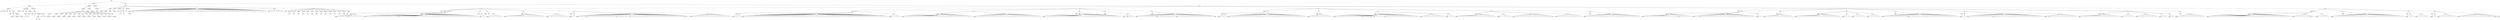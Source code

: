 digraph Tree {
	"t0" [label = "TEI"];
	"t1" [label = "teiHeader"];
	"t2" [label = "fileDesc"];
	"t3" [label = "titleStmt"];
	"t4" [label = "title"];
	"t5" [label = "title"];
	"t6" [label = "title"];
	"t7" [label = "title"];
	"t8" [label = "author"];
	"t9" [label = "idno"];
	"t10" [label = "idno"];
	"t11" [label = "persName"];
	"t12" [label = "forename"];
	"t13" [label = "nameLink"];
	"t14" [label = "surname"];
	"t15" [label = "publicationStmt"];
	"t16" [label = "publisher"];
	"t17" [label = "idno"];
	"t18" [label = "idno"];
	"t19" [label = "availability"];
	"t20" [label = "licence"];
	"t21" [label = "ab"];
	"t22" [label = "ref"];
	"t23" [label = "sourceDesc"];
	"t24" [label = "bibl"];
	"t25" [label = "name"];
	"t26" [label = "idno"];
	"t27" [label = "idno"];
	"t28" [label = "availability"];
	"t29" [label = "licence"];
	"t30" [label = "ab"];
	"t31" [label = "ref"];
	"t32" [label = "bibl"];
	"t33" [label = "date"];
	"t34" [label = "idno"];
	"t35" [label = "profileDesc"];
	"t36" [label = "particDesc"];
	"t37" [label = "listPerson"];
	"t38" [label = "person"];
	"t39" [label = "persName"];
	"t40" [label = "person"];
	"t41" [label = "persName"];
	"t42" [label = "person"];
	"t43" [label = "persName"];
	"t44" [label = "person"];
	"t45" [label = "persName"];
	"t46" [label = "person"];
	"t47" [label = "persName"];
	"t48" [label = "person"];
	"t49" [label = "persName"];
	"t50" [label = "person"];
	"t51" [label = "persName"];
	"t52" [label = "person"];
	"t53" [label = "persName"];
	"t54" [label = "person"];
	"t55" [label = "persName"];
	"t56" [label = "person"];
	"t57" [label = "persName"];
	"t58" [label = "person"];
	"t59" [label = "persName"];
	"t60" [label = "person"];
	"t61" [label = "persName"];
	"t62" [label = "person"];
	"t63" [label = "persName"];
	"t64" [label = "person"];
	"t65" [label = "persName"];
	"t66" [label = "textClass"];
	"t67" [label = "keywords"];
	"t68" [label = "term"];
	"t69" [label = "term"];
	"t70" [label = "classCode"];
	"t71" [label = "revisionDesc"];
	"t72" [label = "listChange"];
	"t73" [label = "change"];
	"t74" [label = "text"];
	"t75" [label = "front"];
	"t76" [label = "docTitle"];
	"t77" [label = "titlePart"];
	"t78" [label = "titlePart"];
	"t79" [label = "titlePart"];
	"t80" [label = "titlePart"];
	"t81" [label = "docDate"];
	"t82" [label = "docAuthor"];
	"t83" [label = "div"];
	"t84" [label = "div"];
	"t85" [label = "div"];
	"t86" [label = "p"];
	"t87" [label = "div"];
	"t88" [label = "p"];
	"t89" [label = "performance"];
	"t90" [label = "ab"];
	"t91" [label = "div"];
	"t92" [label = "opener"];
	"t93" [label = "salute"];
	"t94" [label = "head"];
	"t95" [label = "p"];
	"t96" [label = "p"];
	"t97" [label = "p"];
	"t98" [label = "p"];
	"t99" [label = "p"];
	"t100" [label = "p"];
	"t101" [label = "p"];
	"t102" [label = "p"];
	"t103" [label = "p"];
	"t104" [label = "p"];
	"t105" [label = "p"];
	"t106" [label = "p"];
	"t107" [label = "p"];
	"t108" [label = "p"];
	"t109" [label = "p"];
	"t110" [label = "p"];
	"t111" [label = "p"];
	"t112" [label = "p"];
	"t113" [label = "l"];
	"t114" [label = "l"];
	"t115" [label = "l"];
	"t116" [label = "l"];
	"t117" [label = "p"];
	"t118" [label = "p"];
	"t119" [label = "p"];
	"t120" [label = "p"];
	"t121" [label = "l"];
	"t122" [label = "l"];
	"t123" [label = "l"];
	"t124" [label = "p"];
	"t125" [label = "p"];
	"t126" [label = "p"];
	"t127" [label = "p"];
	"t128" [label = "p"];
	"t129" [label = "p"];
	"t130" [label = "p"];
	"t131" [label = "p"];
	"t132" [label = "p"];
	"t133" [label = "p"];
	"t134" [label = "p"];
	"t135" [label = "p"];
	"t136" [label = "p"];
	"t137" [label = "p"];
	"t138" [label = "p"];
	"t139" [label = "p"];
	"t140" [label = "p"];
	"t141" [label = "p"];
	"t142" [label = "p"];
	"t143" [label = "p"];
	"t144" [label = "div"];
	"t145" [label = "head"];
	"t146" [label = "p"];
	"t147" [label = "p"];
	"t148" [label = "p"];
	"t149" [label = "p"];
	"t150" [label = "p"];
	"t151" [label = "castList"];
	"t152" [label = "head"];
	"t153" [label = "castItem"];
	"t154" [label = "role"];
	"t155" [label = "castItem"];
	"t156" [label = "role"];
	"t157" [label = "castItem"];
	"t158" [label = "role"];
	"t159" [label = "castItem"];
	"t160" [label = "role"];
	"t161" [label = "castItem"];
	"t162" [label = "role"];
	"t163" [label = "castItem"];
	"t164" [label = "role"];
	"t165" [label = "castItem"];
	"t166" [label = "role"];
	"t167" [label = "castItem"];
	"t168" [label = "role"];
	"t169" [label = "castItem"];
	"t170" [label = "role"];
	"t171" [label = "castItem"];
	"t172" [label = "role"];
	"t173" [label = "castItem"];
	"t174" [label = "role"];
	"t175" [label = "castItem"];
	"t176" [label = "role"];
	"t177" [label = "castItem"];
	"t178" [label = "role"];
	"t179" [label = "castItem"];
	"t180" [label = "role"];
	"t181" [label = "body"];
	"t182" [label = "div"];
	"t183" [label = "head"];
	"t184" [label = "stage"];
	"t185" [label = "div"];
	"t186" [label = "head"];
	"t187" [label = "sp"];
	"t188" [label = "speaker"];
	"t189" [label = "l"];
	"t190" [label = "l"];
	"t191" [label = "l"];
	"t192" [label = "note"];
	"t193" [label = "l"];
	"t194" [label = "l"];
	"t195" [label = "l"];
	"t196" [label = "l"];
	"t197" [label = "l"];
	"t198" [label = "div"];
	"t199" [label = "head"];
	"t200" [label = "sp"];
	"t201" [label = "speaker"];
	"t202" [label = "l"];
	"t203" [label = "l"];
	"t204" [label = "l"];
	"t205" [label = "l"];
	"t206" [label = "l"];
	"t207" [label = "l"];
	"t208" [label = "l"];
	"t209" [label = "l"];
	"t210" [label = "l"];
	"t211" [label = "l"];
	"t212" [label = "l"];
	"t213" [label = "note"];
	"t214" [label = "l"];
	"t215" [label = "l"];
	"t216" [label = "l"];
	"t217" [label = "l"];
	"t218" [label = "l"];
	"t219" [label = "l"];
	"t220" [label = "l"];
	"t221" [label = "l"];
	"t222" [label = "l"];
	"t223" [label = "l"];
	"t224" [label = "l"];
	"t225" [label = "l"];
	"t226" [label = "l"];
	"t227" [label = "l"];
	"t228" [label = "l"];
	"t229" [label = "l"];
	"t230" [label = "l"];
	"t231" [label = "l"];
	"t232" [label = "l"];
	"t233" [label = "l"];
	"t234" [label = "l"];
	"t235" [label = "l"];
	"t236" [label = "l"];
	"t237" [label = "l"];
	"t238" [label = "l"];
	"t239" [label = "l"];
	"t240" [label = "l"];
	"t241" [label = "l"];
	"t242" [label = "l"];
	"t243" [label = "div"];
	"t244" [label = "head"];
	"t245" [label = "sp"];
	"t246" [label = "speaker"];
	"t247" [label = "l"];
	"t248" [label = "div"];
	"t249" [label = "head"];
	"t250" [label = "stage"];
	"t251" [label = "sp"];
	"t252" [label = "speaker"];
	"t253" [label = "l"];
	"t254" [label = "l"];
	"t255" [label = "l"];
	"t256" [label = "l"];
	"t257" [label = "l"];
	"t258" [label = "div"];
	"t259" [label = "head"];
	"t260" [label = "sp"];
	"t261" [label = "speaker"];
	"t262" [label = "l"];
	"t263" [label = "l"];
	"t264" [label = "l"];
	"t265" [label = "l"];
	"t266" [label = "l"];
	"t267" [label = "l"];
	"t268" [label = "l"];
	"t269" [label = "l"];
	"t270" [label = "l"];
	"t271" [label = "l"];
	"t272" [label = "l"];
	"t273" [label = "l"];
	"t274" [label = "l"];
	"t275" [label = "l"];
	"t276" [label = "sp"];
	"t277" [label = "speaker"];
	"t278" [label = "l"];
	"t279" [label = "l"];
	"t280" [label = "l"];
	"t281" [label = "l"];
	"t282" [label = "l"];
	"t283" [label = "l"];
	"t284" [label = "l"];
	"t285" [label = "div"];
	"t286" [label = "head"];
	"t287" [label = "sp"];
	"t288" [label = "speaker"];
	"t289" [label = "l"];
	"t290" [label = "sp"];
	"t291" [label = "speaker"];
	"t292" [label = "l"];
	"t293" [label = "l"];
	"t294" [label = "note"];
	"t295" [label = "l"];
	"t296" [label = "l"];
	"t297" [label = "l"];
	"t298" [label = "l"];
	"t299" [label = "l"];
	"t300" [label = "l"];
	"t301" [label = "l"];
	"t302" [label = "l"];
	"t303" [label = "l"];
	"t304" [label = "l"];
	"t305" [label = "note"];
	"t306" [label = "l"];
	"t307" [label = "l"];
	"t308" [label = "l"];
	"t309" [label = "l"];
	"t310" [label = "note"];
	"t311" [label = "l"];
	"t312" [label = "l"];
	"t313" [label = "l"];
	"t314" [label = "l"];
	"t315" [label = "l"];
	"t316" [label = "l"];
	"t317" [label = "l"];
	"t318" [label = "l"];
	"t319" [label = "l"];
	"t320" [label = "l"];
	"t321" [label = "l"];
	"t322" [label = "l"];
	"t323" [label = "l"];
	"t324" [label = "l"];
	"t325" [label = "l"];
	"t326" [label = "l"];
	"t327" [label = "l"];
	"t328" [label = "l"];
	"t329" [label = "l"];
	"t330" [label = "note"];
	"t331" [label = "l"];
	"t332" [label = "sp"];
	"t333" [label = "speaker"];
	"t334" [label = "l"];
	"t335" [label = "l"];
	"t336" [label = "l"];
	"t337" [label = "l"];
	"t338" [label = "l"];
	"t339" [label = "l"];
	"t340" [label = "l"];
	"t341" [label = "l"];
	"t342" [label = "l"];
	"t343" [label = "l"];
	"t344" [label = "l"];
	"t345" [label = "l"];
	"t346" [label = "l"];
	"t347" [label = "l"];
	"t348" [label = "div"];
	"t349" [label = "head"];
	"t350" [label = "div"];
	"t351" [label = "head"];
	"t352" [label = "sp"];
	"t353" [label = "speaker"];
	"t354" [label = "l"];
	"t355" [label = "l"];
	"t356" [label = "sp"];
	"t357" [label = "speaker"];
	"t358" [label = "l"];
	"t359" [label = "l"];
	"t360" [label = "l"];
	"t361" [label = "l"];
	"t362" [label = "l"];
	"t363" [label = "l"];
	"t364" [label = "l"];
	"t365" [label = "l"];
	"t366" [label = "l"];
	"t367" [label = "l"];
	"t368" [label = "l"];
	"t369" [label = "l"];
	"t370" [label = "l"];
	"t371" [label = "l"];
	"t372" [label = "l"];
	"t373" [label = "l"];
	"t374" [label = "l"];
	"t375" [label = "l"];
	"t376" [label = "l"];
	"t377" [label = "l"];
	"t378" [label = "l"];
	"t379" [label = "l"];
	"t380" [label = "l"];
	"t381" [label = "l"];
	"t382" [label = "l"];
	"t383" [label = "l"];
	"t384" [label = "l"];
	"t385" [label = "l"];
	"t386" [label = "l"];
	"t387" [label = "l"];
	"t388" [label = "l"];
	"t389" [label = "l"];
	"t390" [label = "l"];
	"t391" [label = "l"];
	"t392" [label = "l"];
	"t393" [label = "l"];
	"t394" [label = "l"];
	"t395" [label = "l"];
	"t396" [label = "l"];
	"t397" [label = "l"];
	"t398" [label = "l"];
	"t399" [label = "l"];
	"t400" [label = "l"];
	"t401" [label = "l"];
	"t402" [label = "l"];
	"t403" [label = "l"];
	"t404" [label = "l"];
	"t405" [label = "l"];
	"t406" [label = "l"];
	"t407" [label = "l"];
	"t408" [label = "l"];
	"t409" [label = "l"];
	"t410" [label = "l"];
	"t411" [label = "sp"];
	"t412" [label = "speaker"];
	"t413" [label = "l"];
	"t414" [label = "l"];
	"t415" [label = "l"];
	"t416" [label = "div"];
	"t417" [label = "head"];
	"t418" [label = "sp"];
	"t419" [label = "speaker"];
	"t420" [label = "l"];
	"t421" [label = "l"];
	"t422" [label = "l"];
	"t423" [label = "l"];
	"t424" [label = "l"];
	"t425" [label = "l"];
	"t426" [label = "l"];
	"t427" [label = "l"];
	"t428" [label = "l"];
	"t429" [label = "l"];
	"t430" [label = "l"];
	"t431" [label = "l"];
	"t432" [label = "l"];
	"t433" [label = "l"];
	"t434" [label = "l"];
	"t435" [label = "l"];
	"t436" [label = "l"];
	"t437" [label = "l"];
	"t438" [label = "l"];
	"t439" [label = "l"];
	"t440" [label = "l"];
	"t441" [label = "l"];
	"t442" [label = "l"];
	"t443" [label = "l"];
	"t444" [label = "l"];
	"t445" [label = "sp"];
	"t446" [label = "speaker"];
	"t447" [label = "l"];
	"t448" [label = "l"];
	"t449" [label = "l"];
	"t450" [label = "l"];
	"t451" [label = "l"];
	"t452" [label = "l"];
	"t453" [label = "l"];
	"t454" [label = "l"];
	"t455" [label = "l"];
	"t456" [label = "l"];
	"t457" [label = "l"];
	"t458" [label = "l"];
	"t459" [label = "l"];
	"t460" [label = "l"];
	"t461" [label = "l"];
	"t462" [label = "l"];
	"t463" [label = "l"];
	"t464" [label = "l"];
	"t465" [label = "l"];
	"t466" [label = "l"];
	"t467" [label = "l"];
	"t468" [label = "l"];
	"t469" [label = "l"];
	"t470" [label = "l"];
	"t471" [label = "div"];
	"t472" [label = "head"];
	"t473" [label = "stage"];
	"t474" [label = "sp"];
	"t475" [label = "speaker"];
	"t476" [label = "l"];
	"t477" [label = "l"];
	"t478" [label = "l"];
	"t479" [label = "l"];
	"t480" [label = "l"];
	"t481" [label = "l"];
	"t482" [label = "l"];
	"t483" [label = "l"];
	"t484" [label = "l"];
	"t485" [label = "l"];
	"t486" [label = "l"];
	"t487" [label = "l"];
	"t488" [label = "l"];
	"t489" [label = "l"];
	"t490" [label = "l"];
	"t491" [label = "l"];
	"t492" [label = "l"];
	"t493" [label = "l"];
	"t494" [label = "l"];
	"t495" [label = "l"];
	"t496" [label = "l"];
	"t497" [label = "l"];
	"t498" [label = "l"];
	"t499" [label = "l"];
	"t500" [label = "l"];
	"t501" [label = "l"];
	"t502" [label = "l"];
	"t503" [label = "l"];
	"t504" [label = "div"];
	"t505" [label = "head"];
	"t506" [label = "sp"];
	"t507" [label = "speaker"];
	"t508" [label = "stage"];
	"t509" [label = "l"];
	"t510" [label = "l"];
	"t511" [label = "div"];
	"t512" [label = "head"];
	"t513" [label = "sp"];
	"t514" [label = "speaker"];
	"t515" [label = "l"];
	"t516" [label = "l"];
	"t517" [label = "l"];
	"t518" [label = "l"];
	"t519" [label = "l"];
	"t520" [label = "l"];
	"t521" [label = "stage"];
	"t522" [label = "l"];
	"t523" [label = "l"];
	"t524" [label = "l"];
	"t525" [label = "l"];
	"t526" [label = "l"];
	"t527" [label = "l"];
	"t528" [label = "stage"];
	"t529" [label = "l"];
	"t530" [label = "l"];
	"t531" [label = "l"];
	"t532" [label = "l"];
	"t533" [label = "l"];
	"t534" [label = "l"];
	"t535" [label = "l"];
	"t536" [label = "l"];
	"t537" [label = "l"];
	"t538" [label = "l"];
	"t539" [label = "l"];
	"t540" [label = "l"];
	"t541" [label = "l"];
	"t542" [label = "stage"];
	"t543" [label = "div"];
	"t544" [label = "head"];
	"t545" [label = "div"];
	"t546" [label = "head"];
	"t547" [label = "sp"];
	"t548" [label = "speaker"];
	"t549" [label = "l"];
	"t550" [label = "l"];
	"t551" [label = "sp"];
	"t552" [label = "speaker"];
	"t553" [label = "l"];
	"t554" [label = "l"];
	"t555" [label = "l"];
	"t556" [label = "l"];
	"t557" [label = "l"];
	"t558" [label = "l"];
	"t559" [label = "l"];
	"t560" [label = "l"];
	"t561" [label = "l"];
	"t562" [label = "l"];
	"t563" [label = "l"];
	"t564" [label = "l"];
	"t565" [label = "l"];
	"t566" [label = "l"];
	"t567" [label = "l"];
	"t568" [label = "l"];
	"t569" [label = "l"];
	"t570" [label = "l"];
	"t571" [label = "l"];
	"t572" [label = "l"];
	"t573" [label = "l"];
	"t574" [label = "l"];
	"t575" [label = "l"];
	"t576" [label = "l"];
	"t577" [label = "l"];
	"t578" [label = "l"];
	"t579" [label = "l"];
	"t580" [label = "l"];
	"t581" [label = "div"];
	"t582" [label = "head"];
	"t583" [label = "sp"];
	"t584" [label = "speaker"];
	"t585" [label = "l"];
	"t586" [label = "l"];
	"t587" [label = "l"];
	"t588" [label = "l"];
	"t589" [label = "l"];
	"t590" [label = "l"];
	"t591" [label = "l"];
	"t592" [label = "l"];
	"t593" [label = "div"];
	"t594" [label = "head"];
	"t595" [label = "sp"];
	"t596" [label = "speaker"];
	"t597" [label = "l"];
	"t598" [label = "l"];
	"t599" [label = "l"];
	"t600" [label = "l"];
	"t601" [label = "l"];
	"t602" [label = "l"];
	"t603" [label = "l"];
	"t604" [label = "l"];
	"t605" [label = "l"];
	"t606" [label = "note"];
	"t607" [label = "l"];
	"t608" [label = "l"];
	"t609" [label = "note"];
	"t610" [label = "note"];
	"t611" [label = "l"];
	"t612" [label = "l"];
	"t613" [label = "l"];
	"t614" [label = "note"];
	"t615" [label = "l"];
	"t616" [label = "l"];
	"t617" [label = "l"];
	"t618" [label = "l"];
	"t619" [label = "l"];
	"t620" [label = "l"];
	"t621" [label = "l"];
	"t622" [label = "l"];
	"t623" [label = "l"];
	"t624" [label = "l"];
	"t625" [label = "l"];
	"t626" [label = "l"];
	"t627" [label = "sp"];
	"t628" [label = "speaker"];
	"t629" [label = "l"];
	"t630" [label = "l"];
	"t631" [label = "l"];
	"t632" [label = "l"];
	"t633" [label = "l"];
	"t634" [label = "l"];
	"t635" [label = "l"];
	"t636" [label = "l"];
	"t637" [label = "sp"];
	"t638" [label = "speaker"];
	"t639" [label = "l"];
	"t640" [label = "l"];
	"t641" [label = "div"];
	"t642" [label = "head"];
	"t643" [label = "sp"];
	"t644" [label = "speaker"];
	"t645" [label = "l"];
	"t646" [label = "l"];
	"t647" [label = "l"];
	"t648" [label = "l"];
	"t649" [label = "l"];
	"t650" [label = "l"];
	"t651" [label = "l"];
	"t652" [label = "l"];
	"t653" [label = "l"];
	"t654" [label = "l"];
	"t655" [label = "l"];
	"t656" [label = "l"];
	"t657" [label = "l"];
	"t658" [label = "l"];
	"t659" [label = "sp"];
	"t660" [label = "speaker"];
	"t661" [label = "l"];
	"t662" [label = "l"];
	"t663" [label = "l"];
	"t664" [label = "l"];
	"t665" [label = "sp"];
	"t666" [label = "speaker"];
	"t667" [label = "l"];
	"t668" [label = "l"];
	"t669" [label = "l"];
	"t670" [label = "l"];
	"t671" [label = "l"];
	"t672" [label = "l"];
	"t673" [label = "l"];
	"t674" [label = "l"];
	"t675" [label = "l"];
	"t676" [label = "l"];
	"t677" [label = "l"];
	"t678" [label = "l"];
	"t679" [label = "l"];
	"t680" [label = "note"];
	"t681" [label = "sp"];
	"t682" [label = "speaker"];
	"t683" [label = "l"];
	"t684" [label = "l"];
	"t685" [label = "l"];
	"t686" [label = "l"];
	"t687" [label = "l"];
	"t688" [label = "l"];
	"t689" [label = "l"];
	"t690" [label = "l"];
	"t691" [label = "l"];
	"t692" [label = "div"];
	"t693" [label = "head"];
	"t694" [label = "sp"];
	"t695" [label = "speaker"];
	"t696" [label = "l"];
	"t697" [label = "l"];
	"t698" [label = "l"];
	"t699" [label = "l"];
	"t700" [label = "l"];
	"t701" [label = "l"];
	"t702" [label = "l"];
	"t703" [label = "l"];
	"t704" [label = "l"];
	"t705" [label = "l"];
	"t706" [label = "l"];
	"t707" [label = "l"];
	"t708" [label = "l"];
	"t709" [label = "l"];
	"t710" [label = "l"];
	"t711" [label = "l"];
	"t712" [label = "l"];
	"t713" [label = "l"];
	"t714" [label = "l"];
	"t715" [label = "l"];
	"t716" [label = "div"];
	"t717" [label = "head"];
	"t718" [label = "div"];
	"t719" [label = "head"];
	"t720" [label = "sp"];
	"t721" [label = "speaker"];
	"t722" [label = "l"];
	"t723" [label = "l"];
	"t724" [label = "l"];
	"t725" [label = "l"];
	"t726" [label = "l"];
	"t727" [label = "l"];
	"t728" [label = "l"];
	"t729" [label = "l"];
	"t730" [label = "l"];
	"t731" [label = "l"];
	"t732" [label = "l"];
	"t733" [label = "l"];
	"t734" [label = "note"];
	"t735" [label = "l"];
	"t736" [label = "l"];
	"t737" [label = "l"];
	"t738" [label = "l"];
	"t739" [label = "sp"];
	"t740" [label = "speaker"];
	"t741" [label = "l"];
	"t742" [label = "note"];
	"t743" [label = "l"];
	"t744" [label = "l"];
	"t745" [label = "l"];
	"t746" [label = "l"];
	"t747" [label = "l"];
	"t748" [label = "l"];
	"t749" [label = "l"];
	"t750" [label = "l"];
	"t751" [label = "l"];
	"t752" [label = "l"];
	"t753" [label = "l"];
	"t754" [label = "l"];
	"t755" [label = "l"];
	"t756" [label = "l"];
	"t757" [label = "l"];
	"t758" [label = "l"];
	"t759" [label = "l"];
	"t760" [label = "l"];
	"t761" [label = "l"];
	"t762" [label = "l"];
	"t763" [label = "sp"];
	"t764" [label = "speaker"];
	"t765" [label = "l"];
	"t766" [label = "div"];
	"t767" [label = "head"];
	"t768" [label = "sp"];
	"t769" [label = "speaker"];
	"t770" [label = "l"];
	"t771" [label = "l"];
	"t772" [label = "l"];
	"t773" [label = "l"];
	"t774" [label = "l"];
	"t775" [label = "l"];
	"t776" [label = "l"];
	"t777" [label = "l"];
	"t778" [label = "l"];
	"t779" [label = "l"];
	"t780" [label = "div"];
	"t781" [label = "head"];
	"t782" [label = "sp"];
	"t783" [label = "speaker"];
	"t784" [label = "l"];
	"t785" [label = "l"];
	"t786" [label = "l"];
	"t787" [label = "l"];
	"t788" [label = "l"];
	"t789" [label = "l"];
	"t790" [label = "l"];
	"t791" [label = "l"];
	"t792" [label = "l"];
	"t793" [label = "l"];
	"t794" [label = "l"];
	"t795" [label = "l"];
	"t796" [label = "l"];
	"t797" [label = "l"];
	"t798" [label = "l"];
	"t799" [label = "l"];
	"t800" [label = "sp"];
	"t801" [label = "speaker"];
	"t802" [label = "l"];
	"t803" [label = "l"];
	"t804" [label = "sp"];
	"t805" [label = "speaker"];
	"t806" [label = "l"];
	"t807" [label = "l"];
	"t808" [label = "l"];
	"t809" [label = "l"];
	"t810" [label = "sp"];
	"t811" [label = "speaker"];
	"t812" [label = "l"];
	"t813" [label = "l"];
	"t814" [label = "l"];
	"t815" [label = "l"];
	"t816" [label = "div"];
	"t817" [label = "head"];
	"t818" [label = "sp"];
	"t819" [label = "speaker"];
	"t820" [label = "l"];
	"t821" [label = "l"];
	"t822" [label = "l"];
	"t823" [label = "l"];
	"t824" [label = "l"];
	"t825" [label = "l"];
	"t826" [label = "l"];
	"t827" [label = "l"];
	"t828" [label = "stage"];
	"t829" [label = "l"];
	"t830" [label = "l"];
	"t831" [label = "l"];
	"t832" [label = "l"];
	"t833" [label = "l"];
	"t834" [label = "l"];
	"t835" [label = "l"];
	"t836" [label = "l"];
	"t837" [label = "l"];
	"t838" [label = "l"];
	"t839" [label = "l"];
	"t840" [label = "l"];
	"t841" [label = "l"];
	"t842" [label = "l"];
	"t843" [label = "l"];
	"t844" [label = "l"];
	"t845" [label = "l"];
	"t846" [label = "l"];
	"t847" [label = "div"];
	"t848" [label = "head"];
	"t849" [label = "sp"];
	"t850" [label = "speaker"];
	"t851" [label = "l"];
	"t852" [label = "sp"];
	"t853" [label = "speaker"];
	"t854" [label = "l"];
	"t855" [label = "l"];
	"t856" [label = "l"];
	"t857" [label = "l"];
	"t858" [label = "l"];
	"t859" [label = "l"];
	"t860" [label = "l"];
	"t861" [label = "l"];
	"t862" [label = "note"];
	"t863" [label = "l"];
	"t864" [label = "l"];
	"t865" [label = "l"];
	"t866" [label = "l"];
	"t867" [label = "l"];
	"t868" [label = "l"];
	"t869" [label = "l"];
	"t870" [label = "l"];
	"t871" [label = "l"];
	"t872" [label = "l"];
	"t873" [label = "l"];
	"t874" [label = "l"];
	"t875" [label = "l"];
	"t876" [label = "l"];
	"t877" [label = "l"];
	"t878" [label = "l"];
	"t879" [label = "l"];
	"t880" [label = "l"];
	"t881" [label = "sp"];
	"t882" [label = "speaker"];
	"t883" [label = "note"];
	"t884" [label = "l"];
	"t885" [label = "l"];
	"t886" [label = "l"];
	"t887" [label = "l"];
	"t888" [label = "l"];
	"t889" [label = "l"];
	"t890" [label = "l"];
	"t891" [label = "l"];
	"t892" [label = "l"];
	"t893" [label = "l"];
	"t894" [label = "div"];
	"t895" [label = "head"];
	"t896" [label = "sp"];
	"t897" [label = "speaker"];
	"t898" [label = "l"];
	"t899" [label = "l"];
	"t900" [label = "l"];
	"t901" [label = "l"];
	"t902" [label = "l"];
	"t903" [label = "l"];
	"t904" [label = "l"];
	"t905" [label = "l"];
	"t906" [label = "l"];
	"t907" [label = "l"];
	"t908" [label = "l"];
	"t909" [label = "l"];
	"t910" [label = "l"];
	"t911" [label = "l"];
	"t912" [label = "sp"];
	"t913" [label = "speaker"];
	"t914" [label = "l"];
	"t915" [label = "l"];
	"t916" [label = "l"];
	"t917" [label = "l"];
	"t918" [label = "sp"];
	"t919" [label = "speaker"];
	"t920" [label = "l"];
	"t921" [label = "l"];
	"t922" [label = "l"];
	"t923" [label = "l"];
	"t924" [label = "l"];
	"t925" [label = "l"];
	"t926" [label = "l"];
	"t927" [label = "sp"];
	"t928" [label = "speaker"];
	"t929" [label = "l"];
	"t930" [label = "l"];
	"t931" [label = "sp"];
	"t932" [label = "speaker"];
	"t933" [label = "l"];
	"t934" [label = "div"];
	"t935" [label = "head"];
	"t936" [label = "sp"];
	"t937" [label = "speaker"];
	"t938" [label = "l"];
	"t939" [label = "l"];
	"t940" [label = "l"];
	"t941" [label = "l"];
	"t942" [label = "l"];
	"t943" [label = "l"];
	"t944" [label = "l"];
	"t945" [label = "l"];
	"t946" [label = "l"];
	"t947" [label = "l"];
	"t948" [label = "div"];
	"t949" [label = "head"];
	"t950" [label = "div"];
	"t951" [label = "head"];
	"t952" [label = "sp"];
	"t953" [label = "speaker"];
	"t954" [label = "l"];
	"t955" [label = "l"];
	"t956" [label = "l"];
	"t957" [label = "l"];
	"t958" [label = "l"];
	"t959" [label = "l"];
	"t960" [label = "l"];
	"t961" [label = "l"];
	"t962" [label = "l"];
	"t963" [label = "l"];
	"t964" [label = "l"];
	"t965" [label = "l"];
	"t966" [label = "l"];
	"t967" [label = "l"];
	"t968" [label = "l"];
	"t969" [label = "l"];
	"t970" [label = "l"];
	"t971" [label = "l"];
	"t972" [label = "l"];
	"t973" [label = "l"];
	"t974" [label = "l"];
	"t975" [label = "l"];
	"t976" [label = "l"];
	"t977" [label = "l"];
	"t978" [label = "l"];
	"t979" [label = "l"];
	"t980" [label = "l"];
	"t981" [label = "l"];
	"t982" [label = "l"];
	"t983" [label = "l"];
	"t984" [label = "sp"];
	"t985" [label = "speaker"];
	"t986" [label = "l"];
	"t987" [label = "l"];
	"t988" [label = "l"];
	"t989" [label = "l"];
	"t990" [label = "l"];
	"t991" [label = "stage"];
	"t992" [label = "l"];
	"t993" [label = "sp"];
	"t994" [label = "speaker"];
	"t995" [label = "l"];
	"t996" [label = "l"];
	"t997" [label = "l"];
	"t998" [label = "l"];
	"t999" [label = "div"];
	"t1000" [label = "head"];
	"t1001" [label = "sp"];
	"t1002" [label = "speaker"];
	"t1003" [label = "l"];
	"t1004" [label = "l"];
	"t1005" [label = "l"];
	"t1006" [label = "l"];
	"t1007" [label = "l"];
	"t1008" [label = "l"];
	"t1009" [label = "l"];
	"t1010" [label = "l"];
	"t1011" [label = "l"];
	"t1012" [label = "l"];
	"t1013" [label = "l"];
	"t1014" [label = "l"];
	"t1015" [label = "l"];
	"t1016" [label = "l"];
	"t1017" [label = "l"];
	"t1018" [label = "l"];
	"t1019" [label = "l"];
	"t1020" [label = "l"];
	"t1021" [label = "l"];
	"t1022" [label = "l"];
	"t1023" [label = "l"];
	"t1024" [label = "l"];
	"t1025" [label = "l"];
	"t1026" [label = "l"];
	"t1027" [label = "l"];
	"t1028" [label = "l"];
	"t1029" [label = "div"];
	"t1030" [label = "head"];
	"t1031" [label = "sp"];
	"t1032" [label = "speaker"];
	"t1033" [label = "l"];
	"t1034" [label = "l"];
	"t1035" [label = "sp"];
	"t1036" [label = "speaker"];
	"t1037" [label = "l"];
	"t1038" [label = "l"];
	"t1039" [label = "l"];
	"t1040" [label = "l"];
	"t1041" [label = "div"];
	"t1042" [label = "head"];
	"t1043" [label = "sp"];
	"t1044" [label = "speaker"];
	"t1045" [label = "l"];
	"t1046" [label = "sp"];
	"t1047" [label = "speaker"];
	"t1048" [label = "l"];
	"t1049" [label = "l"];
	"t1050" [label = "l"];
	"t1051" [label = "l"];
	"t1052" [label = "l"];
	"t1053" [label = "l"];
	"t1054" [label = "sp"];
	"t1055" [label = "speaker"];
	"t1056" [label = "l"];
	"t1057" [label = "l"];
	"t1058" [label = "l"];
	"t1059" [label = "l"];
	"t1060" [label = "l"];
	"t1061" [label = "l"];
	"t1062" [label = "l"];
	"t1063" [label = "l"];
	"t1064" [label = "l"];
	"t1065" [label = "l"];
	"t1066" [label = "l"];
	"t1067" [label = "l"];
	"t1068" [label = "stage"];
	"t1069" [label = "stage"];
	"t0" -> "t1";
	"t1" -> "t2";
	"t2" -> "t3";
	"t3" -> "t4";
	"t3" -> "t5";
	"t3" -> "t6";
	"t3" -> "t7";
	"t3" -> "t8";
	"t8" -> "t9";
	"t8" -> "t10";
	"t8" -> "t11";
	"t11" -> "t12";
	"t11" -> "t13";
	"t11" -> "t14";
	"t2" -> "t15";
	"t15" -> "t16";
	"t15" -> "t17";
	"t15" -> "t18";
	"t15" -> "t19";
	"t19" -> "t20";
	"t20" -> "t21";
	"t20" -> "t22";
	"t2" -> "t23";
	"t23" -> "t24";
	"t24" -> "t25";
	"t24" -> "t26";
	"t24" -> "t27";
	"t24" -> "t28";
	"t28" -> "t29";
	"t29" -> "t30";
	"t29" -> "t31";
	"t24" -> "t32";
	"t32" -> "t33";
	"t32" -> "t34";
	"t1" -> "t35";
	"t35" -> "t36";
	"t36" -> "t37";
	"t37" -> "t38";
	"t38" -> "t39";
	"t37" -> "t40";
	"t40" -> "t41";
	"t37" -> "t42";
	"t42" -> "t43";
	"t37" -> "t44";
	"t44" -> "t45";
	"t37" -> "t46";
	"t46" -> "t47";
	"t37" -> "t48";
	"t48" -> "t49";
	"t37" -> "t50";
	"t50" -> "t51";
	"t37" -> "t52";
	"t52" -> "t53";
	"t37" -> "t54";
	"t54" -> "t55";
	"t37" -> "t56";
	"t56" -> "t57";
	"t37" -> "t58";
	"t58" -> "t59";
	"t37" -> "t60";
	"t60" -> "t61";
	"t37" -> "t62";
	"t62" -> "t63";
	"t37" -> "t64";
	"t64" -> "t65";
	"t35" -> "t66";
	"t66" -> "t67";
	"t67" -> "t68";
	"t67" -> "t69";
	"t66" -> "t70";
	"t1" -> "t71";
	"t71" -> "t72";
	"t72" -> "t73";
	"t0" -> "t74";
	"t74" -> "t75";
	"t75" -> "t76";
	"t76" -> "t77";
	"t76" -> "t78";
	"t76" -> "t79";
	"t76" -> "t80";
	"t75" -> "t81";
	"t75" -> "t82";
	"t75" -> "t83";
	"t83" -> "t84";
	"t83" -> "t85";
	"t85" -> "t86";
	"t83" -> "t87";
	"t87" -> "t88";
	"t75" -> "t89";
	"t89" -> "t90";
	"t75" -> "t91";
	"t91" -> "t92";
	"t92" -> "t93";
	"t91" -> "t94";
	"t91" -> "t95";
	"t91" -> "t96";
	"t91" -> "t97";
	"t91" -> "t98";
	"t91" -> "t99";
	"t91" -> "t100";
	"t91" -> "t101";
	"t91" -> "t102";
	"t91" -> "t103";
	"t91" -> "t104";
	"t91" -> "t105";
	"t91" -> "t106";
	"t91" -> "t107";
	"t91" -> "t108";
	"t91" -> "t109";
	"t91" -> "t110";
	"t91" -> "t111";
	"t91" -> "t112";
	"t91" -> "t113";
	"t91" -> "t114";
	"t91" -> "t115";
	"t91" -> "t116";
	"t91" -> "t117";
	"t91" -> "t118";
	"t91" -> "t119";
	"t91" -> "t120";
	"t91" -> "t121";
	"t91" -> "t122";
	"t91" -> "t123";
	"t91" -> "t124";
	"t91" -> "t125";
	"t91" -> "t126";
	"t91" -> "t127";
	"t91" -> "t128";
	"t91" -> "t129";
	"t91" -> "t130";
	"t91" -> "t131";
	"t91" -> "t132";
	"t91" -> "t133";
	"t91" -> "t134";
	"t91" -> "t135";
	"t91" -> "t136";
	"t91" -> "t137";
	"t91" -> "t138";
	"t91" -> "t139";
	"t91" -> "t140";
	"t91" -> "t141";
	"t91" -> "t142";
	"t91" -> "t143";
	"t75" -> "t144";
	"t144" -> "t145";
	"t144" -> "t146";
	"t144" -> "t147";
	"t144" -> "t148";
	"t144" -> "t149";
	"t144" -> "t150";
	"t75" -> "t151";
	"t151" -> "t152";
	"t151" -> "t153";
	"t153" -> "t154";
	"t151" -> "t155";
	"t155" -> "t156";
	"t151" -> "t157";
	"t157" -> "t158";
	"t151" -> "t159";
	"t159" -> "t160";
	"t151" -> "t161";
	"t161" -> "t162";
	"t151" -> "t163";
	"t163" -> "t164";
	"t151" -> "t165";
	"t165" -> "t166";
	"t151" -> "t167";
	"t167" -> "t168";
	"t151" -> "t169";
	"t169" -> "t170";
	"t151" -> "t171";
	"t171" -> "t172";
	"t151" -> "t173";
	"t173" -> "t174";
	"t151" -> "t175";
	"t175" -> "t176";
	"t151" -> "t177";
	"t177" -> "t178";
	"t151" -> "t179";
	"t179" -> "t180";
	"t74" -> "t181";
	"t181" -> "t182";
	"t182" -> "t183";
	"t182" -> "t184";
	"t182" -> "t185";
	"t185" -> "t186";
	"t185" -> "t187";
	"t187" -> "t188";
	"t187" -> "t189";
	"t187" -> "t190";
	"t187" -> "t191";
	"t187" -> "t192";
	"t187" -> "t193";
	"t187" -> "t194";
	"t187" -> "t195";
	"t187" -> "t196";
	"t187" -> "t197";
	"t182" -> "t198";
	"t198" -> "t199";
	"t198" -> "t200";
	"t200" -> "t201";
	"t200" -> "t202";
	"t200" -> "t203";
	"t200" -> "t204";
	"t200" -> "t205";
	"t200" -> "t206";
	"t200" -> "t207";
	"t200" -> "t208";
	"t200" -> "t209";
	"t200" -> "t210";
	"t200" -> "t211";
	"t200" -> "t212";
	"t200" -> "t213";
	"t200" -> "t214";
	"t200" -> "t215";
	"t200" -> "t216";
	"t200" -> "t217";
	"t200" -> "t218";
	"t200" -> "t219";
	"t200" -> "t220";
	"t200" -> "t221";
	"t200" -> "t222";
	"t200" -> "t223";
	"t200" -> "t224";
	"t200" -> "t225";
	"t200" -> "t226";
	"t200" -> "t227";
	"t200" -> "t228";
	"t200" -> "t229";
	"t200" -> "t230";
	"t200" -> "t231";
	"t200" -> "t232";
	"t200" -> "t233";
	"t200" -> "t234";
	"t200" -> "t235";
	"t200" -> "t236";
	"t200" -> "t237";
	"t200" -> "t238";
	"t200" -> "t239";
	"t200" -> "t240";
	"t200" -> "t241";
	"t200" -> "t242";
	"t182" -> "t243";
	"t243" -> "t244";
	"t243" -> "t245";
	"t245" -> "t246";
	"t245" -> "t247";
	"t182" -> "t248";
	"t248" -> "t249";
	"t248" -> "t250";
	"t248" -> "t251";
	"t251" -> "t252";
	"t251" -> "t253";
	"t251" -> "t254";
	"t251" -> "t255";
	"t251" -> "t256";
	"t251" -> "t257";
	"t182" -> "t258";
	"t258" -> "t259";
	"t258" -> "t260";
	"t260" -> "t261";
	"t260" -> "t262";
	"t260" -> "t263";
	"t260" -> "t264";
	"t260" -> "t265";
	"t260" -> "t266";
	"t260" -> "t267";
	"t260" -> "t268";
	"t260" -> "t269";
	"t260" -> "t270";
	"t260" -> "t271";
	"t260" -> "t272";
	"t260" -> "t273";
	"t260" -> "t274";
	"t260" -> "t275";
	"t258" -> "t276";
	"t276" -> "t277";
	"t276" -> "t278";
	"t276" -> "t279";
	"t276" -> "t280";
	"t276" -> "t281";
	"t276" -> "t282";
	"t276" -> "t283";
	"t276" -> "t284";
	"t182" -> "t285";
	"t285" -> "t286";
	"t285" -> "t287";
	"t287" -> "t288";
	"t287" -> "t289";
	"t285" -> "t290";
	"t290" -> "t291";
	"t290" -> "t292";
	"t290" -> "t293";
	"t290" -> "t294";
	"t290" -> "t295";
	"t290" -> "t296";
	"t290" -> "t297";
	"t290" -> "t298";
	"t290" -> "t299";
	"t290" -> "t300";
	"t290" -> "t301";
	"t290" -> "t302";
	"t290" -> "t303";
	"t290" -> "t304";
	"t290" -> "t305";
	"t290" -> "t306";
	"t290" -> "t307";
	"t290" -> "t308";
	"t290" -> "t309";
	"t290" -> "t310";
	"t290" -> "t311";
	"t290" -> "t312";
	"t290" -> "t313";
	"t290" -> "t314";
	"t290" -> "t315";
	"t290" -> "t316";
	"t290" -> "t317";
	"t290" -> "t318";
	"t290" -> "t319";
	"t290" -> "t320";
	"t290" -> "t321";
	"t290" -> "t322";
	"t290" -> "t323";
	"t290" -> "t324";
	"t290" -> "t325";
	"t290" -> "t326";
	"t290" -> "t327";
	"t290" -> "t328";
	"t290" -> "t329";
	"t290" -> "t330";
	"t290" -> "t331";
	"t285" -> "t332";
	"t332" -> "t333";
	"t332" -> "t334";
	"t332" -> "t335";
	"t332" -> "t336";
	"t332" -> "t337";
	"t332" -> "t338";
	"t332" -> "t339";
	"t332" -> "t340";
	"t332" -> "t341";
	"t332" -> "t342";
	"t332" -> "t343";
	"t332" -> "t344";
	"t332" -> "t345";
	"t332" -> "t346";
	"t332" -> "t347";
	"t181" -> "t348";
	"t348" -> "t349";
	"t348" -> "t350";
	"t350" -> "t351";
	"t350" -> "t352";
	"t352" -> "t353";
	"t352" -> "t354";
	"t352" -> "t355";
	"t350" -> "t356";
	"t356" -> "t357";
	"t356" -> "t358";
	"t356" -> "t359";
	"t356" -> "t360";
	"t356" -> "t361";
	"t356" -> "t362";
	"t356" -> "t363";
	"t356" -> "t364";
	"t356" -> "t365";
	"t356" -> "t366";
	"t356" -> "t367";
	"t356" -> "t368";
	"t356" -> "t369";
	"t356" -> "t370";
	"t356" -> "t371";
	"t356" -> "t372";
	"t356" -> "t373";
	"t356" -> "t374";
	"t356" -> "t375";
	"t356" -> "t376";
	"t356" -> "t377";
	"t356" -> "t378";
	"t356" -> "t379";
	"t356" -> "t380";
	"t356" -> "t381";
	"t356" -> "t382";
	"t356" -> "t383";
	"t356" -> "t384";
	"t356" -> "t385";
	"t356" -> "t386";
	"t356" -> "t387";
	"t356" -> "t388";
	"t356" -> "t389";
	"t356" -> "t390";
	"t356" -> "t391";
	"t356" -> "t392";
	"t356" -> "t393";
	"t356" -> "t394";
	"t356" -> "t395";
	"t356" -> "t396";
	"t356" -> "t397";
	"t356" -> "t398";
	"t356" -> "t399";
	"t356" -> "t400";
	"t356" -> "t401";
	"t356" -> "t402";
	"t356" -> "t403";
	"t356" -> "t404";
	"t356" -> "t405";
	"t356" -> "t406";
	"t356" -> "t407";
	"t356" -> "t408";
	"t356" -> "t409";
	"t356" -> "t410";
	"t350" -> "t411";
	"t411" -> "t412";
	"t411" -> "t413";
	"t411" -> "t414";
	"t411" -> "t415";
	"t348" -> "t416";
	"t416" -> "t417";
	"t416" -> "t418";
	"t418" -> "t419";
	"t418" -> "t420";
	"t418" -> "t421";
	"t418" -> "t422";
	"t418" -> "t423";
	"t418" -> "t424";
	"t418" -> "t425";
	"t418" -> "t426";
	"t418" -> "t427";
	"t418" -> "t428";
	"t418" -> "t429";
	"t418" -> "t430";
	"t418" -> "t431";
	"t418" -> "t432";
	"t418" -> "t433";
	"t418" -> "t434";
	"t418" -> "t435";
	"t418" -> "t436";
	"t418" -> "t437";
	"t418" -> "t438";
	"t418" -> "t439";
	"t418" -> "t440";
	"t418" -> "t441";
	"t418" -> "t442";
	"t418" -> "t443";
	"t418" -> "t444";
	"t416" -> "t445";
	"t445" -> "t446";
	"t445" -> "t447";
	"t445" -> "t448";
	"t445" -> "t449";
	"t445" -> "t450";
	"t445" -> "t451";
	"t445" -> "t452";
	"t445" -> "t453";
	"t445" -> "t454";
	"t445" -> "t455";
	"t445" -> "t456";
	"t445" -> "t457";
	"t445" -> "t458";
	"t445" -> "t459";
	"t445" -> "t460";
	"t445" -> "t461";
	"t445" -> "t462";
	"t445" -> "t463";
	"t445" -> "t464";
	"t445" -> "t465";
	"t445" -> "t466";
	"t445" -> "t467";
	"t445" -> "t468";
	"t445" -> "t469";
	"t445" -> "t470";
	"t348" -> "t471";
	"t471" -> "t472";
	"t471" -> "t473";
	"t471" -> "t474";
	"t474" -> "t475";
	"t474" -> "t476";
	"t474" -> "t477";
	"t474" -> "t478";
	"t474" -> "t479";
	"t474" -> "t480";
	"t474" -> "t481";
	"t474" -> "t482";
	"t474" -> "t483";
	"t474" -> "t484";
	"t474" -> "t485";
	"t474" -> "t486";
	"t474" -> "t487";
	"t474" -> "t488";
	"t474" -> "t489";
	"t474" -> "t490";
	"t474" -> "t491";
	"t474" -> "t492";
	"t474" -> "t493";
	"t474" -> "t494";
	"t474" -> "t495";
	"t474" -> "t496";
	"t474" -> "t497";
	"t474" -> "t498";
	"t474" -> "t499";
	"t474" -> "t500";
	"t474" -> "t501";
	"t474" -> "t502";
	"t474" -> "t503";
	"t348" -> "t504";
	"t504" -> "t505";
	"t504" -> "t506";
	"t506" -> "t507";
	"t506" -> "t508";
	"t506" -> "t509";
	"t506" -> "t510";
	"t348" -> "t511";
	"t511" -> "t512";
	"t511" -> "t513";
	"t513" -> "t514";
	"t513" -> "t515";
	"t513" -> "t516";
	"t513" -> "t517";
	"t513" -> "t518";
	"t513" -> "t519";
	"t513" -> "t520";
	"t513" -> "t521";
	"t513" -> "t522";
	"t513" -> "t523";
	"t513" -> "t524";
	"t513" -> "t525";
	"t513" -> "t526";
	"t513" -> "t527";
	"t513" -> "t528";
	"t513" -> "t529";
	"t513" -> "t530";
	"t513" -> "t531";
	"t513" -> "t532";
	"t513" -> "t533";
	"t513" -> "t534";
	"t513" -> "t535";
	"t513" -> "t536";
	"t513" -> "t537";
	"t513" -> "t538";
	"t513" -> "t539";
	"t513" -> "t540";
	"t513" -> "t541";
	"t513" -> "t542";
	"t181" -> "t543";
	"t543" -> "t544";
	"t543" -> "t545";
	"t545" -> "t546";
	"t545" -> "t547";
	"t547" -> "t548";
	"t547" -> "t549";
	"t547" -> "t550";
	"t545" -> "t551";
	"t551" -> "t552";
	"t551" -> "t553";
	"t551" -> "t554";
	"t551" -> "t555";
	"t551" -> "t556";
	"t551" -> "t557";
	"t551" -> "t558";
	"t551" -> "t559";
	"t551" -> "t560";
	"t551" -> "t561";
	"t551" -> "t562";
	"t551" -> "t563";
	"t551" -> "t564";
	"t551" -> "t565";
	"t551" -> "t566";
	"t551" -> "t567";
	"t551" -> "t568";
	"t551" -> "t569";
	"t551" -> "t570";
	"t551" -> "t571";
	"t551" -> "t572";
	"t551" -> "t573";
	"t551" -> "t574";
	"t551" -> "t575";
	"t551" -> "t576";
	"t551" -> "t577";
	"t551" -> "t578";
	"t551" -> "t579";
	"t551" -> "t580";
	"t543" -> "t581";
	"t581" -> "t582";
	"t581" -> "t583";
	"t583" -> "t584";
	"t583" -> "t585";
	"t583" -> "t586";
	"t583" -> "t587";
	"t583" -> "t588";
	"t583" -> "t589";
	"t583" -> "t590";
	"t583" -> "t591";
	"t583" -> "t592";
	"t543" -> "t593";
	"t593" -> "t594";
	"t593" -> "t595";
	"t595" -> "t596";
	"t595" -> "t597";
	"t595" -> "t598";
	"t595" -> "t599";
	"t595" -> "t600";
	"t595" -> "t601";
	"t595" -> "t602";
	"t595" -> "t603";
	"t595" -> "t604";
	"t595" -> "t605";
	"t595" -> "t606";
	"t595" -> "t607";
	"t595" -> "t608";
	"t595" -> "t609";
	"t595" -> "t610";
	"t595" -> "t611";
	"t595" -> "t612";
	"t595" -> "t613";
	"t595" -> "t614";
	"t595" -> "t615";
	"t595" -> "t616";
	"t595" -> "t617";
	"t595" -> "t618";
	"t595" -> "t619";
	"t595" -> "t620";
	"t595" -> "t621";
	"t595" -> "t622";
	"t595" -> "t623";
	"t595" -> "t624";
	"t595" -> "t625";
	"t595" -> "t626";
	"t593" -> "t627";
	"t627" -> "t628";
	"t627" -> "t629";
	"t627" -> "t630";
	"t627" -> "t631";
	"t627" -> "t632";
	"t627" -> "t633";
	"t627" -> "t634";
	"t627" -> "t635";
	"t627" -> "t636";
	"t593" -> "t637";
	"t637" -> "t638";
	"t637" -> "t639";
	"t637" -> "t640";
	"t543" -> "t641";
	"t641" -> "t642";
	"t641" -> "t643";
	"t643" -> "t644";
	"t643" -> "t645";
	"t643" -> "t646";
	"t643" -> "t647";
	"t643" -> "t648";
	"t643" -> "t649";
	"t643" -> "t650";
	"t643" -> "t651";
	"t643" -> "t652";
	"t643" -> "t653";
	"t643" -> "t654";
	"t643" -> "t655";
	"t643" -> "t656";
	"t643" -> "t657";
	"t643" -> "t658";
	"t641" -> "t659";
	"t659" -> "t660";
	"t659" -> "t661";
	"t659" -> "t662";
	"t659" -> "t663";
	"t659" -> "t664";
	"t641" -> "t665";
	"t665" -> "t666";
	"t665" -> "t667";
	"t665" -> "t668";
	"t665" -> "t669";
	"t665" -> "t670";
	"t665" -> "t671";
	"t665" -> "t672";
	"t665" -> "t673";
	"t665" -> "t674";
	"t665" -> "t675";
	"t665" -> "t676";
	"t665" -> "t677";
	"t665" -> "t678";
	"t665" -> "t679";
	"t665" -> "t680";
	"t641" -> "t681";
	"t681" -> "t682";
	"t681" -> "t683";
	"t681" -> "t684";
	"t681" -> "t685";
	"t681" -> "t686";
	"t681" -> "t687";
	"t681" -> "t688";
	"t681" -> "t689";
	"t681" -> "t690";
	"t681" -> "t691";
	"t543" -> "t692";
	"t692" -> "t693";
	"t692" -> "t694";
	"t694" -> "t695";
	"t694" -> "t696";
	"t694" -> "t697";
	"t694" -> "t698";
	"t694" -> "t699";
	"t694" -> "t700";
	"t694" -> "t701";
	"t694" -> "t702";
	"t694" -> "t703";
	"t694" -> "t704";
	"t694" -> "t705";
	"t694" -> "t706";
	"t694" -> "t707";
	"t694" -> "t708";
	"t694" -> "t709";
	"t694" -> "t710";
	"t694" -> "t711";
	"t694" -> "t712";
	"t694" -> "t713";
	"t694" -> "t714";
	"t694" -> "t715";
	"t181" -> "t716";
	"t716" -> "t717";
	"t716" -> "t718";
	"t718" -> "t719";
	"t718" -> "t720";
	"t720" -> "t721";
	"t720" -> "t722";
	"t720" -> "t723";
	"t720" -> "t724";
	"t720" -> "t725";
	"t720" -> "t726";
	"t720" -> "t727";
	"t720" -> "t728";
	"t720" -> "t729";
	"t720" -> "t730";
	"t720" -> "t731";
	"t720" -> "t732";
	"t720" -> "t733";
	"t720" -> "t734";
	"t720" -> "t735";
	"t720" -> "t736";
	"t720" -> "t737";
	"t720" -> "t738";
	"t718" -> "t739";
	"t739" -> "t740";
	"t739" -> "t741";
	"t739" -> "t742";
	"t739" -> "t743";
	"t739" -> "t744";
	"t739" -> "t745";
	"t739" -> "t746";
	"t739" -> "t747";
	"t739" -> "t748";
	"t739" -> "t749";
	"t739" -> "t750";
	"t739" -> "t751";
	"t739" -> "t752";
	"t739" -> "t753";
	"t739" -> "t754";
	"t739" -> "t755";
	"t739" -> "t756";
	"t739" -> "t757";
	"t739" -> "t758";
	"t739" -> "t759";
	"t739" -> "t760";
	"t739" -> "t761";
	"t739" -> "t762";
	"t718" -> "t763";
	"t763" -> "t764";
	"t763" -> "t765";
	"t716" -> "t766";
	"t766" -> "t767";
	"t766" -> "t768";
	"t768" -> "t769";
	"t768" -> "t770";
	"t768" -> "t771";
	"t768" -> "t772";
	"t768" -> "t773";
	"t768" -> "t774";
	"t768" -> "t775";
	"t768" -> "t776";
	"t768" -> "t777";
	"t768" -> "t778";
	"t768" -> "t779";
	"t716" -> "t780";
	"t780" -> "t781";
	"t780" -> "t782";
	"t782" -> "t783";
	"t782" -> "t784";
	"t782" -> "t785";
	"t782" -> "t786";
	"t782" -> "t787";
	"t782" -> "t788";
	"t782" -> "t789";
	"t782" -> "t790";
	"t782" -> "t791";
	"t782" -> "t792";
	"t782" -> "t793";
	"t782" -> "t794";
	"t782" -> "t795";
	"t782" -> "t796";
	"t782" -> "t797";
	"t782" -> "t798";
	"t782" -> "t799";
	"t780" -> "t800";
	"t800" -> "t801";
	"t800" -> "t802";
	"t800" -> "t803";
	"t780" -> "t804";
	"t804" -> "t805";
	"t804" -> "t806";
	"t804" -> "t807";
	"t804" -> "t808";
	"t804" -> "t809";
	"t780" -> "t810";
	"t810" -> "t811";
	"t810" -> "t812";
	"t810" -> "t813";
	"t810" -> "t814";
	"t810" -> "t815";
	"t716" -> "t816";
	"t816" -> "t817";
	"t816" -> "t818";
	"t818" -> "t819";
	"t818" -> "t820";
	"t818" -> "t821";
	"t818" -> "t822";
	"t818" -> "t823";
	"t818" -> "t824";
	"t818" -> "t825";
	"t818" -> "t826";
	"t818" -> "t827";
	"t818" -> "t828";
	"t818" -> "t829";
	"t818" -> "t830";
	"t818" -> "t831";
	"t818" -> "t832";
	"t818" -> "t833";
	"t818" -> "t834";
	"t818" -> "t835";
	"t818" -> "t836";
	"t818" -> "t837";
	"t818" -> "t838";
	"t818" -> "t839";
	"t818" -> "t840";
	"t818" -> "t841";
	"t818" -> "t842";
	"t818" -> "t843";
	"t818" -> "t844";
	"t818" -> "t845";
	"t818" -> "t846";
	"t716" -> "t847";
	"t847" -> "t848";
	"t847" -> "t849";
	"t849" -> "t850";
	"t849" -> "t851";
	"t847" -> "t852";
	"t852" -> "t853";
	"t852" -> "t854";
	"t852" -> "t855";
	"t852" -> "t856";
	"t852" -> "t857";
	"t852" -> "t858";
	"t852" -> "t859";
	"t852" -> "t860";
	"t852" -> "t861";
	"t852" -> "t862";
	"t852" -> "t863";
	"t852" -> "t864";
	"t852" -> "t865";
	"t852" -> "t866";
	"t852" -> "t867";
	"t852" -> "t868";
	"t852" -> "t869";
	"t852" -> "t870";
	"t852" -> "t871";
	"t852" -> "t872";
	"t852" -> "t873";
	"t852" -> "t874";
	"t852" -> "t875";
	"t852" -> "t876";
	"t852" -> "t877";
	"t852" -> "t878";
	"t852" -> "t879";
	"t852" -> "t880";
	"t847" -> "t881";
	"t881" -> "t882";
	"t881" -> "t883";
	"t881" -> "t884";
	"t881" -> "t885";
	"t881" -> "t886";
	"t881" -> "t887";
	"t881" -> "t888";
	"t881" -> "t889";
	"t881" -> "t890";
	"t881" -> "t891";
	"t881" -> "t892";
	"t881" -> "t893";
	"t716" -> "t894";
	"t894" -> "t895";
	"t894" -> "t896";
	"t896" -> "t897";
	"t896" -> "t898";
	"t896" -> "t899";
	"t896" -> "t900";
	"t896" -> "t901";
	"t896" -> "t902";
	"t896" -> "t903";
	"t896" -> "t904";
	"t896" -> "t905";
	"t896" -> "t906";
	"t896" -> "t907";
	"t896" -> "t908";
	"t896" -> "t909";
	"t896" -> "t910";
	"t896" -> "t911";
	"t894" -> "t912";
	"t912" -> "t913";
	"t912" -> "t914";
	"t912" -> "t915";
	"t912" -> "t916";
	"t912" -> "t917";
	"t894" -> "t918";
	"t918" -> "t919";
	"t918" -> "t920";
	"t918" -> "t921";
	"t918" -> "t922";
	"t918" -> "t923";
	"t918" -> "t924";
	"t918" -> "t925";
	"t918" -> "t926";
	"t894" -> "t927";
	"t927" -> "t928";
	"t927" -> "t929";
	"t927" -> "t930";
	"t894" -> "t931";
	"t931" -> "t932";
	"t931" -> "t933";
	"t716" -> "t934";
	"t934" -> "t935";
	"t934" -> "t936";
	"t936" -> "t937";
	"t936" -> "t938";
	"t936" -> "t939";
	"t936" -> "t940";
	"t936" -> "t941";
	"t936" -> "t942";
	"t936" -> "t943";
	"t936" -> "t944";
	"t936" -> "t945";
	"t936" -> "t946";
	"t936" -> "t947";
	"t181" -> "t948";
	"t948" -> "t949";
	"t948" -> "t950";
	"t950" -> "t951";
	"t950" -> "t952";
	"t952" -> "t953";
	"t952" -> "t954";
	"t952" -> "t955";
	"t952" -> "t956";
	"t952" -> "t957";
	"t952" -> "t958";
	"t952" -> "t959";
	"t952" -> "t960";
	"t952" -> "t961";
	"t952" -> "t962";
	"t952" -> "t963";
	"t952" -> "t964";
	"t952" -> "t965";
	"t952" -> "t966";
	"t952" -> "t967";
	"t952" -> "t968";
	"t952" -> "t969";
	"t952" -> "t970";
	"t952" -> "t971";
	"t952" -> "t972";
	"t952" -> "t973";
	"t952" -> "t974";
	"t952" -> "t975";
	"t952" -> "t976";
	"t952" -> "t977";
	"t952" -> "t978";
	"t952" -> "t979";
	"t952" -> "t980";
	"t952" -> "t981";
	"t952" -> "t982";
	"t952" -> "t983";
	"t950" -> "t984";
	"t984" -> "t985";
	"t984" -> "t986";
	"t984" -> "t987";
	"t984" -> "t988";
	"t984" -> "t989";
	"t984" -> "t990";
	"t984" -> "t991";
	"t984" -> "t992";
	"t950" -> "t993";
	"t993" -> "t994";
	"t993" -> "t995";
	"t993" -> "t996";
	"t993" -> "t997";
	"t993" -> "t998";
	"t948" -> "t999";
	"t999" -> "t1000";
	"t999" -> "t1001";
	"t1001" -> "t1002";
	"t1001" -> "t1003";
	"t1001" -> "t1004";
	"t1001" -> "t1005";
	"t1001" -> "t1006";
	"t1001" -> "t1007";
	"t1001" -> "t1008";
	"t1001" -> "t1009";
	"t1001" -> "t1010";
	"t1001" -> "t1011";
	"t1001" -> "t1012";
	"t1001" -> "t1013";
	"t1001" -> "t1014";
	"t1001" -> "t1015";
	"t1001" -> "t1016";
	"t1001" -> "t1017";
	"t1001" -> "t1018";
	"t1001" -> "t1019";
	"t1001" -> "t1020";
	"t1001" -> "t1021";
	"t1001" -> "t1022";
	"t1001" -> "t1023";
	"t1001" -> "t1024";
	"t1001" -> "t1025";
	"t1001" -> "t1026";
	"t1001" -> "t1027";
	"t1001" -> "t1028";
	"t948" -> "t1029";
	"t1029" -> "t1030";
	"t1029" -> "t1031";
	"t1031" -> "t1032";
	"t1031" -> "t1033";
	"t1031" -> "t1034";
	"t1029" -> "t1035";
	"t1035" -> "t1036";
	"t1035" -> "t1037";
	"t1035" -> "t1038";
	"t1035" -> "t1039";
	"t1035" -> "t1040";
	"t948" -> "t1041";
	"t1041" -> "t1042";
	"t1041" -> "t1043";
	"t1043" -> "t1044";
	"t1043" -> "t1045";
	"t1041" -> "t1046";
	"t1046" -> "t1047";
	"t1046" -> "t1048";
	"t1046" -> "t1049";
	"t1046" -> "t1050";
	"t1046" -> "t1051";
	"t1046" -> "t1052";
	"t1046" -> "t1053";
	"t1041" -> "t1054";
	"t1054" -> "t1055";
	"t1054" -> "t1056";
	"t1054" -> "t1057";
	"t1054" -> "t1058";
	"t1054" -> "t1059";
	"t1054" -> "t1060";
	"t1054" -> "t1061";
	"t1054" -> "t1062";
	"t1054" -> "t1063";
	"t1054" -> "t1064";
	"t1054" -> "t1065";
	"t1054" -> "t1066";
	"t1054" -> "t1067";
	"t1054" -> "t1068";
	"t1054" -> "t1069";
}
